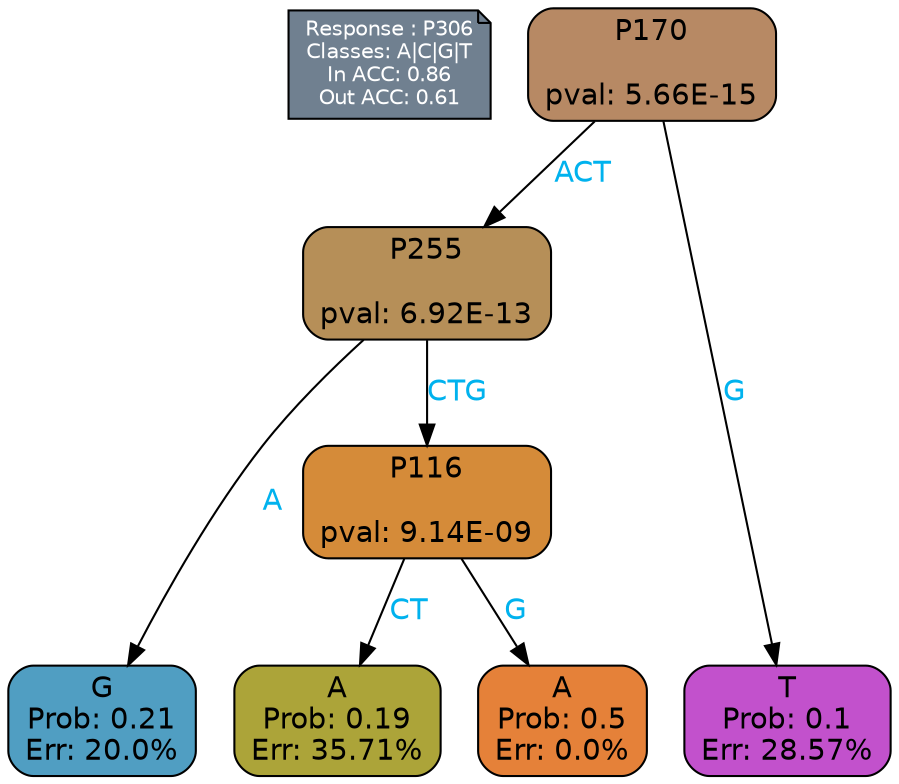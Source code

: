 digraph Tree {
node [shape=box, style="filled, rounded", color="black", fontname=helvetica] ;
graph [ranksep=equally, splines=polylines, bgcolor=transparent, dpi=600] ;
edge [fontname=helvetica] ;
LEGEND [label="Response : P306
Classes: A|C|G|T
In ACC: 0.86
Out ACC: 0.61
",shape=note,align=left,style=filled,fillcolor="slategray",fontcolor="white",fontsize=10];1 [label="P170

pval: 5.66E-15", fillcolor="#b78964"] ;
2 [label="P255

pval: 6.92E-13", fillcolor="#b68f58"] ;
3 [label="G
Prob: 0.21
Err: 20.0%", fillcolor="#509ec2"] ;
4 [label="P116

pval: 9.14E-09", fillcolor="#d58b39"] ;
5 [label="A
Prob: 0.19
Err: 35.71%", fillcolor="#aca439"] ;
6 [label="A
Prob: 0.5
Err: 0.0%", fillcolor="#e58139"] ;
7 [label="T
Prob: 0.1
Err: 28.57%", fillcolor="#c251cc"] ;
1 -> 2 [label="ACT",fontcolor=deepskyblue2] ;
1 -> 7 [label="G",fontcolor=deepskyblue2] ;
2 -> 3 [label="A",fontcolor=deepskyblue2] ;
2 -> 4 [label="CTG",fontcolor=deepskyblue2] ;
4 -> 5 [label="CT",fontcolor=deepskyblue2] ;
4 -> 6 [label="G",fontcolor=deepskyblue2] ;
{rank = same; 3;5;6;7;}{rank = same; LEGEND;1;}}
